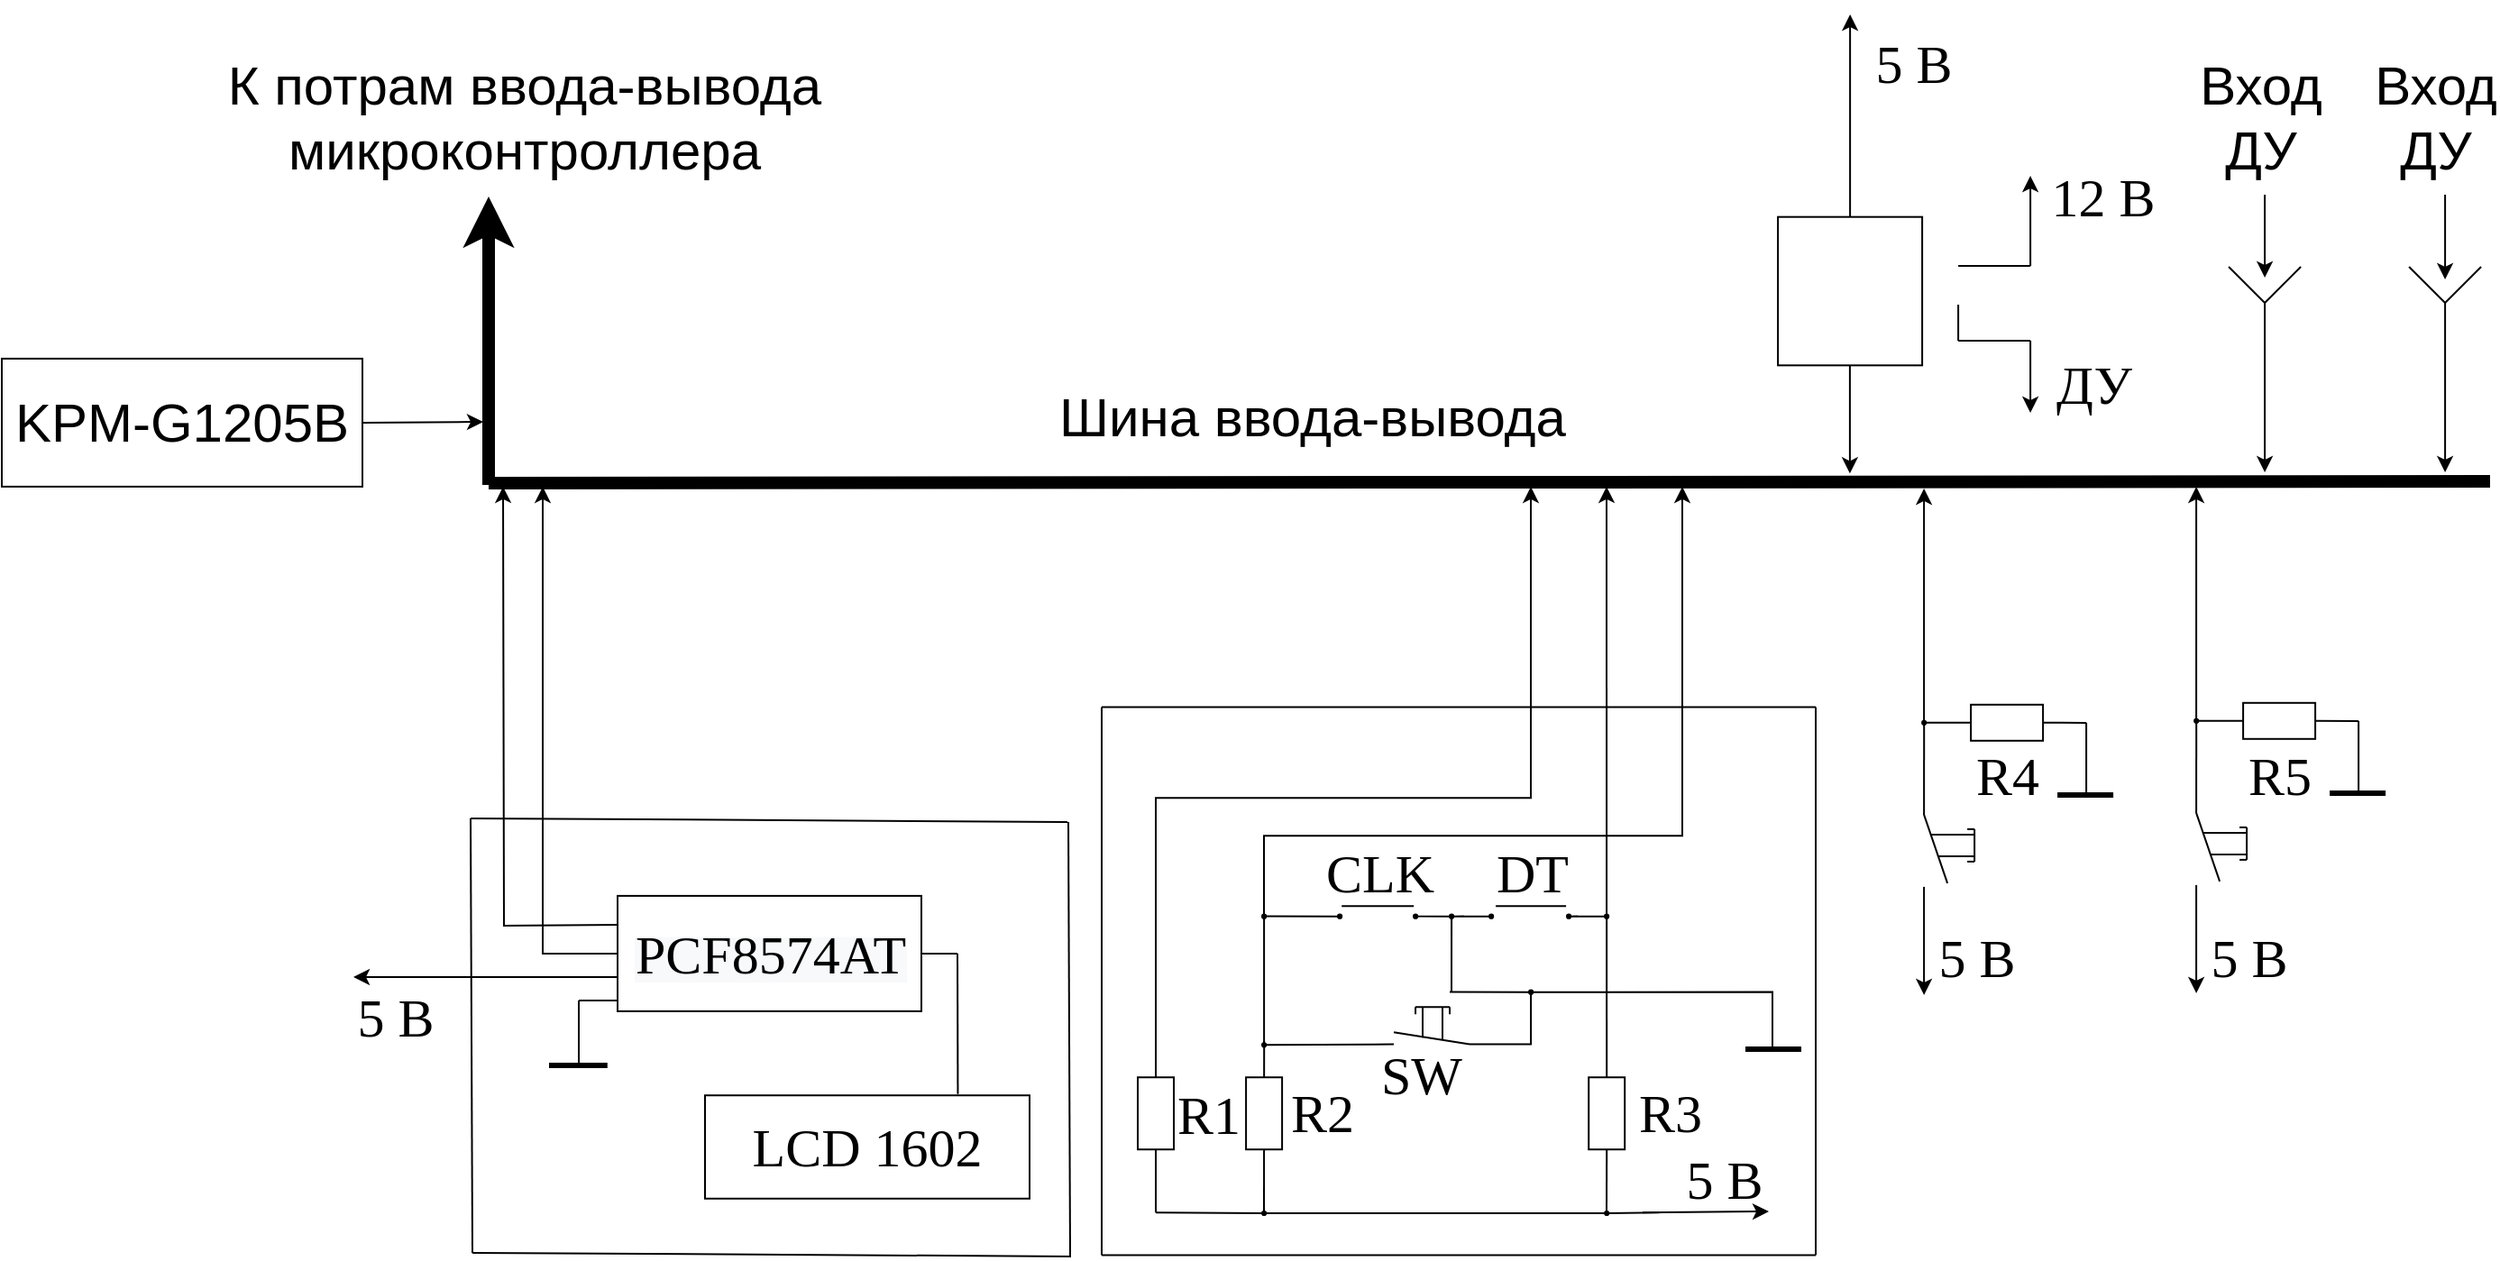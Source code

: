 <mxfile version="12.6.5" type="device"><diagram id="w1MSNSD4WEGvPAoLnZ4k" name="Страница 1"><mxGraphModel dx="3212" dy="700" grid="1" gridSize="1" guides="1" tooltips="1" connect="1" arrows="1" fold="1" page="0" pageScale="1" pageWidth="827" pageHeight="1169" math="0" shadow="0"><root><mxCell id="0"/><mxCell id="1" parent="0"/><mxCell id="K8U8amR1gAgDikqUDFGe-182" value="" style="endArrow=classic;html=1;fontSize=23;" parent="1" edge="1"><mxGeometry width="50" height="50" relative="1" as="geometry"><mxPoint x="-424.95" y="700" as="sourcePoint"/><mxPoint x="-424.95" y="570" as="targetPoint"/></mxGeometry></mxCell><mxCell id="Yixiqj9k74uknQNRkM6i-53" value="&lt;p style=&quot;box-sizing: inherit ; font-family: &amp;#34;geneva&amp;#34; , &amp;#34;arial&amp;#34; , &amp;#34;helvetica&amp;#34; , sans-serif ; line-height: inherit ; margin: 0.83em 0px ; padding: 0px ; border: 0px ; font-stretch: inherit ; vertical-align: baseline&quot;&gt;&lt;span itemprop=&quot;name&quot; style=&quot;box-sizing: inherit ; margin: 0px ; padding: 0px ; border: 0px ; font-style: inherit ; font-variant: inherit ; font-weight: inherit ; font-stretch: inherit ; line-height: inherit ; font-family: inherit ; vertical-align: baseline&quot;&gt;&lt;font style=&quot;font-size: 30px&quot;&gt;KPM-G1205B&lt;/font&gt;&lt;/span&gt;&lt;/p&gt;" style="rounded=0;whiteSpace=wrap;html=1;fontSize=23;" parent="1" vertex="1"><mxGeometry x="-1450" y="760.95" width="200" height="71" as="geometry"/></mxCell><mxCell id="KwgLk0o3z-lG9P-hdMEC-55" value="" style="endArrow=none;html=1;fontSize=23;" parent="1" edge="1"><mxGeometry width="50" height="50" relative="1" as="geometry"><mxPoint x="-1099.0" y="1088.95" as="sourcePoint"/><mxPoint x="-1000" y="1088.95" as="targetPoint"/></mxGeometry></mxCell><mxCell id="KwgLk0o3z-lG9P-hdMEC-57" value="" style="endArrow=none;html=1;startArrow=classic;startFill=1;rounded=0;fontSize=23;" parent="1" edge="1"><mxGeometry width="50" height="50" relative="1" as="geometry"><mxPoint x="-1150" y="831.95" as="sourcePoint"/><mxPoint x="-1107" y="1090.95" as="targetPoint"/><Array as="points"><mxPoint x="-1150" y="1011.95"/><mxPoint x="-1150" y="1090.95"/></Array></mxGeometry></mxCell><mxCell id="KwgLk0o3z-lG9P-hdMEC-58" value="" style="endArrow=none;html=1;startArrow=classic;startFill=1;fontSize=23;" parent="1" edge="1"><mxGeometry width="50" height="50" relative="1" as="geometry"><mxPoint x="-1255" y="1104" as="sourcePoint"/><mxPoint x="-1106.0" y="1103.95" as="targetPoint"/></mxGeometry></mxCell><mxCell id="KwgLk0o3z-lG9P-hdMEC-59" value="" style="endArrow=none;html=1;strokeWidth=3;fontSize=23;" parent="1" edge="1"><mxGeometry width="50" height="50" relative="1" as="geometry"><mxPoint x="-1145" y="1152.95" as="sourcePoint"/><mxPoint x="-1114.108" y="1152.948" as="targetPoint"/></mxGeometry></mxCell><mxCell id="KwgLk0o3z-lG9P-hdMEC-60" value="&lt;font face=&quot;Times New Roman&quot; style=&quot;font-size: 30px&quot;&gt;5 B&lt;/font&gt;" style="text;html=1;align=center;verticalAlign=middle;resizable=0;points=[];;autosize=1;perimeterSpacing=2;strokeWidth=2;fontSize=23;" parent="1" vertex="1"><mxGeometry x="-1262" y="1105.72" width="60" height="40" as="geometry"/></mxCell><mxCell id="KwgLk0o3z-lG9P-hdMEC-61" value="" style="endArrow=none;html=1;fontSize=23;" parent="1" edge="1"><mxGeometry width="50" height="50" relative="1" as="geometry"><mxPoint x="-1189.0" y="1256.95" as="sourcePoint"/><mxPoint x="-1190" y="1015.95" as="targetPoint"/></mxGeometry></mxCell><mxCell id="KwgLk0o3z-lG9P-hdMEC-65" value="" style="endArrow=none;html=1;startArrow=none;startFill=0;fontSize=23;" parent="1" edge="1"><mxGeometry width="50" height="50" relative="1" as="geometry"><mxPoint x="-1130" y="1116.95" as="sourcePoint"/><mxPoint x="-1106.0" y="1116.95" as="targetPoint"/></mxGeometry></mxCell><mxCell id="KwgLk0o3z-lG9P-hdMEC-66" value="" style="endArrow=none;html=1;startArrow=none;startFill=0;fontSize=23;" parent="1" edge="1"><mxGeometry width="50" height="50" relative="1" as="geometry"><mxPoint x="-1130" y="1151.95" as="sourcePoint"/><mxPoint x="-1130" y="1116.95" as="targetPoint"/></mxGeometry></mxCell><mxCell id="KwgLk0o3z-lG9P-hdMEC-67" style="edgeStyle=orthogonalEdgeStyle;rounded=0;orthogonalLoop=1;jettySize=auto;html=1;exitX=0;exitY=0.25;exitDx=0;exitDy=0;fontSize=23;" parent="1" edge="1"><mxGeometry relative="1" as="geometry"><mxPoint x="-1172" y="831.95" as="targetPoint"/><mxPoint x="-1107" y="1074.95" as="sourcePoint"/></mxGeometry></mxCell><mxCell id="KwgLk0o3z-lG9P-hdMEC-69" value="" style="endArrow=none;html=1;fontSize=23;" parent="1" edge="1"><mxGeometry width="50" height="50" relative="1" as="geometry"><mxPoint x="-1090.5" y="1090.78" as="sourcePoint"/><mxPoint x="-920" y="1091" as="targetPoint"/></mxGeometry></mxCell><mxCell id="KwgLk0o3z-lG9P-hdMEC-70" value="&lt;font face=&quot;Times New Roman&quot; style=&quot;font-size: 30px&quot;&gt;LCD 1602&lt;/font&gt;" style="rounded=0;whiteSpace=wrap;html=1;fontSize=23;" parent="1" vertex="1"><mxGeometry x="-1060" y="1169.62" width="180" height="57.27" as="geometry"/></mxCell><mxCell id="KwgLk0o3z-lG9P-hdMEC-72" value="" style="endArrow=none;html=1;strokeWidth=3;fontSize=23;" parent="1" edge="1"><mxGeometry width="50" height="50" relative="1" as="geometry"><mxPoint x="-1146.5" y="1152.95" as="sourcePoint"/><mxPoint x="-1115.608" y="1152.948" as="targetPoint"/></mxGeometry></mxCell><mxCell id="KwgLk0o3z-lG9P-hdMEC-75" value="" style="endArrow=none;html=1;fontSize=23;" parent="1" edge="1"><mxGeometry width="50" height="50" relative="1" as="geometry"><mxPoint x="-1190" y="1015.95" as="sourcePoint"/><mxPoint x="-859" y="1017.95" as="targetPoint"/></mxGeometry></mxCell><mxCell id="KwgLk0o3z-lG9P-hdMEC-76" value="" style="endArrow=none;html=1;fontSize=23;" parent="1" edge="1"><mxGeometry width="50" height="50" relative="1" as="geometry"><mxPoint x="-857.5" y="1258.95" as="sourcePoint"/><mxPoint x="-858.5" y="1017.95" as="targetPoint"/></mxGeometry></mxCell><mxCell id="KwgLk0o3z-lG9P-hdMEC-77" value="" style="endArrow=none;html=1;fontSize=23;" parent="1" edge="1"><mxGeometry width="50" height="50" relative="1" as="geometry"><mxPoint x="-1189" y="1256.95" as="sourcePoint"/><mxPoint x="-857" y="1258.95" as="targetPoint"/></mxGeometry></mxCell><mxCell id="KwgLk0o3z-lG9P-hdMEC-80" value="&lt;span style=&quot;text-align: center ; color: rgb(0 , 0 , 0) ; text-transform: none ; text-indent: 0px ; letter-spacing: normal ; font-family: &amp;#34;times new roman&amp;#34; ; font-style: normal ; font-variant: normal ; font-weight: 400 ; text-decoration: none ; word-spacing: 0px ; display: inline ; white-space: nowrap ; float: none ; background-color: rgb(248 , 249 , 250)&quot;&gt;&lt;font style=&quot;font-size: 30px&quot;&gt;PCF8574AT&lt;/font&gt;&lt;/span&gt;" style="rounded=0;whiteSpace=wrap;html=1;fontSize=23;" parent="1" vertex="1"><mxGeometry x="-1108.5" y="1058.95" width="168.5" height="64" as="geometry"/></mxCell><mxCell id="3kRas13h3REH8e9GYJUJ-126" value="" style="endArrow=none;html=1;strokeWidth=1;fontSize=23;" parent="1" edge="1"><mxGeometry width="50" height="50" relative="1" as="geometry"><mxPoint x="-636" y="1141.29" as="sourcePoint"/><mxPoint x="-678" y="1134.62" as="targetPoint"/></mxGeometry></mxCell><mxCell id="3kRas13h3REH8e9GYJUJ-127" value="" style="endArrow=none;html=1;rounded=0;strokeWidth=1;fontSize=23;" parent="1" source="3kRas13h3REH8e9GYJUJ-138" edge="1"><mxGeometry width="50" height="50" relative="1" as="geometry"><mxPoint x="-468" y="982.29" as="sourcePoint"/><mxPoint x="-646" y="1069.29" as="targetPoint"/><Array as="points"><mxPoint x="-646" y="1112.29"/></Array></mxGeometry></mxCell><mxCell id="3kRas13h3REH8e9GYJUJ-132" value="" style="endArrow=none;html=1;strokeWidth=1;fontSize=23;" parent="1" edge="1"><mxGeometry width="50" height="50" relative="1" as="geometry"><mxPoint x="-582.45" y="1064.62" as="sourcePoint"/><mxPoint x="-621.45" y="1064.62" as="targetPoint"/></mxGeometry></mxCell><mxCell id="3kRas13h3REH8e9GYJUJ-133" value="" style="endArrow=none;html=1;strokeWidth=1;fontSize=23;" parent="1" edge="1"><mxGeometry width="50" height="50" relative="1" as="geometry"><mxPoint x="-666.9" y="1064.62" as="sourcePoint"/><mxPoint x="-706.9" y="1064.62" as="targetPoint"/></mxGeometry></mxCell><mxCell id="3kRas13h3REH8e9GYJUJ-134" value="" style="ellipse;whiteSpace=wrap;html=1;aspect=fixed;fillColor=#000000;strokeWidth=1;direction=east;rotation=-180;fontSize=23;" parent="1" vertex="1"><mxGeometry x="-709" y="1069.29" width="2.103" height="2.103" as="geometry"/></mxCell><mxCell id="3kRas13h3REH8e9GYJUJ-135" value="" style="ellipse;whiteSpace=wrap;html=1;aspect=fixed;fillColor=#000000;strokeWidth=1;direction=east;rotation=-180;fontSize=23;" parent="1" vertex="1"><mxGeometry x="-667" y="1069.29" width="2.103" height="2.103" as="geometry"/></mxCell><mxCell id="Yixiqj9k74uknQNRkM6i-8" style="edgeStyle=orthogonalEdgeStyle;rounded=0;orthogonalLoop=1;jettySize=auto;html=1;endArrow=none;endFill=0;fontSize=23;" parent="1" source="3kRas13h3REH8e9GYJUJ-136" edge="1"><mxGeometry relative="1" as="geometry"><mxPoint x="-639" y="1070.29" as="targetPoint"/></mxGeometry></mxCell><mxCell id="3kRas13h3REH8e9GYJUJ-136" value="" style="ellipse;whiteSpace=wrap;html=1;aspect=fixed;fillColor=#000000;strokeWidth=1;direction=east;rotation=-180;fontSize=23;" parent="1" vertex="1"><mxGeometry x="-625" y="1069.29" width="2.103" height="2.103" as="geometry"/></mxCell><mxCell id="3kRas13h3REH8e9GYJUJ-140" value="" style="ellipse;whiteSpace=wrap;html=1;aspect=fixed;fillColor=#000000;strokeWidth=1;direction=east;rotation=-180;fontSize=23;" parent="1" vertex="1"><mxGeometry x="-582" y="1069.29" width="2.103" height="2.103" as="geometry"/></mxCell><mxCell id="Yixiqj9k74uknQNRkM6i-5" style="edgeStyle=orthogonalEdgeStyle;rounded=0;orthogonalLoop=1;jettySize=auto;html=1;endArrow=none;endFill=0;fontSize=23;" parent="1" source="3kRas13h3REH8e9GYJUJ-142" edge="1"><mxGeometry relative="1" as="geometry"><mxPoint x="-576" y="1070.29" as="targetPoint"/></mxGeometry></mxCell><mxCell id="3kRas13h3REH8e9GYJUJ-142" value="" style="ellipse;whiteSpace=wrap;html=1;aspect=fixed;fillColor=#000000;strokeWidth=1;direction=east;rotation=-180;fontSize=23;" parent="1" vertex="1"><mxGeometry x="-561" y="1069.29" width="2.103" height="2.103" as="geometry"/></mxCell><mxCell id="3kRas13h3REH8e9GYJUJ-143" value="" style="endArrow=none;html=1;strokeWidth=1;startArrow=classic;startFill=1;fontSize=23;" parent="1" target="3kRas13h3REH8e9GYJUJ-142" edge="1"><mxGeometry width="50" height="50" relative="1" as="geometry"><mxPoint x="-560" y="831.95" as="sourcePoint"/><mxPoint x="-561" y="1242.29" as="targetPoint"/></mxGeometry></mxCell><mxCell id="3kRas13h3REH8e9GYJUJ-146" style="edgeStyle=orthogonalEdgeStyle;rounded=0;orthogonalLoop=1;jettySize=auto;html=1;endArrow=none;endFill=0;strokeWidth=1;fontSize=23;" parent="1" source="3kRas13h3REH8e9GYJUJ-144" edge="1"><mxGeometry relative="1" as="geometry"><mxPoint x="-750" y="1070.62" as="targetPoint"/><mxPoint x="-774" y="1177.29" as="sourcePoint"/><Array as="points"><mxPoint x="-750" y="1070.342"/></Array></mxGeometry></mxCell><mxCell id="3kRas13h3REH8e9GYJUJ-150" style="edgeStyle=orthogonalEdgeStyle;rounded=0;orthogonalLoop=1;jettySize=auto;html=1;endArrow=classic;endFill=1;strokeWidth=1;fontSize=23;" parent="1" edge="1"><mxGeometry relative="1" as="geometry"><mxPoint x="-602" y="831.95" as="targetPoint"/><mxPoint x="-810" y="1164.62" as="sourcePoint"/><Array as="points"><mxPoint x="-810" y="1164.62"/><mxPoint x="-810" y="1004.62"/><mxPoint x="-602" y="1004.62"/></Array></mxGeometry></mxCell><mxCell id="3kRas13h3REH8e9GYJUJ-154" style="edgeStyle=orthogonalEdgeStyle;rounded=0;orthogonalLoop=1;jettySize=auto;html=1;endArrow=classic;endFill=1;strokeWidth=1;fontSize=23;" parent="1" edge="1"><mxGeometry relative="1" as="geometry"><mxPoint x="-518" y="831.95" as="targetPoint"/><mxPoint x="-750" y="1070.62" as="sourcePoint"/><Array as="points"><mxPoint x="-750" y="1070.62"/><mxPoint x="-750" y="1025.62"/><mxPoint x="-518" y="1025.62"/></Array></mxGeometry></mxCell><mxCell id="3kRas13h3REH8e9GYJUJ-156" style="edgeStyle=orthogonalEdgeStyle;rounded=0;orthogonalLoop=1;jettySize=auto;html=1;endArrow=none;endFill=0;strokeWidth=1;fontSize=23;" parent="1" source="3kRas13h3REH8e9GYJUJ-155" edge="1"><mxGeometry relative="1" as="geometry"><Array as="points"><mxPoint x="-602" y="1141.29"/></Array><mxPoint x="-636" y="1141.29" as="targetPoint"/></mxGeometry></mxCell><mxCell id="3kRas13h3REH8e9GYJUJ-166" value="&lt;font face=&quot;Times New Roman&quot; style=&quot;font-size: 30px&quot;&gt;SW&lt;/font&gt;" style="text;html=1;strokeColor=none;fillColor=none;align=center;verticalAlign=middle;whiteSpace=wrap;rounded=0;strokeWidth=1;direction=east;rotation=0;fontSize=23;" parent="1" vertex="1"><mxGeometry x="-686" y="1145.56" width="47" height="24.06" as="geometry"/></mxCell><mxCell id="3kRas13h3REH8e9GYJUJ-167" value="&lt;font face=&quot;Times New Roman&quot; style=&quot;font-size: 30px&quot;&gt;CLK&lt;/font&gt;" style="text;html=1;strokeColor=none;fillColor=none;align=center;verticalAlign=middle;whiteSpace=wrap;rounded=0;strokeWidth=1;direction=east;rotation=0;fontSize=23;" parent="1" vertex="1"><mxGeometry x="-715" y="1033" width="59" height="25.47" as="geometry"/></mxCell><mxCell id="3kRas13h3REH8e9GYJUJ-168" value="&lt;font face=&quot;Times New Roman&quot; style=&quot;font-size: 30px&quot;&gt;DT&lt;/font&gt;" style="text;html=1;strokeColor=none;fillColor=none;align=center;verticalAlign=middle;whiteSpace=wrap;rounded=0;strokeWidth=1;direction=east;rotation=0;fontSize=23;" parent="1" vertex="1"><mxGeometry x="-616" y="1038" width="30.23" height="15.47" as="geometry"/></mxCell><mxCell id="3kRas13h3REH8e9GYJUJ-171" value="&lt;div&gt;&lt;font face=&quot;Times New Roman&quot; style=&quot;font-size: 30px&quot;&gt;R3&lt;/font&gt;&lt;/div&gt;" style="text;html=1;align=center;verticalAlign=middle;resizable=0;points=[];;autosize=1;strokeWidth=1;direction=east;rotation=0;fontSize=23;" parent="1" vertex="1"><mxGeometry x="-550" y="1158.62" width="50" height="40" as="geometry"/></mxCell><mxCell id="3kRas13h3REH8e9GYJUJ-177" value="" style="endArrow=none;html=1;strokeWidth=3;fontSize=23;" parent="1" edge="1"><mxGeometry width="50" height="50" relative="1" as="geometry"><mxPoint x="-452" y="1143.95" as="sourcePoint"/><mxPoint x="-483" y="1143.95" as="targetPoint"/></mxGeometry></mxCell><mxCell id="3kRas13h3REH8e9GYJUJ-179" value="&lt;font face=&quot;Times New Roman&quot; style=&quot;font-size: 30px&quot;&gt;5 B&lt;/font&gt;" style="text;html=1;align=center;verticalAlign=middle;resizable=0;points=[];;autosize=1;perimeterSpacing=2;strokeWidth=2;direction=east;rotation=0;fontSize=23;" parent="1" vertex="1"><mxGeometry x="-524.95" y="1196.05" width="60" height="40" as="geometry"/></mxCell><mxCell id="3kRas13h3REH8e9GYJUJ-186" style="edgeStyle=orthogonalEdgeStyle;rounded=0;orthogonalLoop=1;jettySize=auto;html=1;endArrow=none;endFill=0;strokeWidth=1;fontSize=23;" parent="1" edge="1"><mxGeometry relative="1" as="geometry"><mxPoint x="-750" y="1141.62" as="targetPoint"/><mxPoint x="-678" y="1141.29" as="sourcePoint"/><Array as="points"><mxPoint x="-678" y="1141.29"/><mxPoint x="-772" y="1141.29"/></Array></mxGeometry></mxCell><mxCell id="Yixiqj9k74uknQNRkM6i-2" style="edgeStyle=orthogonalEdgeStyle;rounded=0;orthogonalLoop=1;jettySize=auto;html=1;exitX=1;exitY=0.5;exitDx=0;exitDy=0;entryX=0.5;entryY=1;entryDx=0;entryDy=0;endArrow=none;endFill=0;fontSize=23;" parent="1" source="3kRas13h3REH8e9GYJUJ-138" target="3kRas13h3REH8e9GYJUJ-135" edge="1"><mxGeometry relative="1" as="geometry"/></mxCell><mxCell id="3kRas13h3REH8e9GYJUJ-138" value="" style="ellipse;whiteSpace=wrap;html=1;aspect=fixed;fillColor=#000000;strokeWidth=1;direction=east;rotation=-180;fontSize=23;" parent="1" vertex="1"><mxGeometry x="-647" y="1069.29" width="2.103" height="2.103" as="geometry"/></mxCell><mxCell id="3kRas13h3REH8e9GYJUJ-187" value="" style="endArrow=none;html=1;rounded=0;strokeWidth=1;fontSize=23;" parent="1" source="3kRas13h3REH8e9GYJUJ-155" edge="1"><mxGeometry width="50" height="50" relative="1" as="geometry"><mxPoint x="-468" y="982.29" as="sourcePoint"/><mxPoint x="-647" y="1112.29" as="targetPoint"/><Array as="points"/></mxGeometry></mxCell><mxCell id="3kRas13h3REH8e9GYJUJ-155" value="" style="ellipse;whiteSpace=wrap;html=1;aspect=fixed;fillColor=#000000;strokeWidth=1;direction=east;rotation=-180;fontSize=23;" parent="1" vertex="1"><mxGeometry x="-603" y="1111.29" width="2.103" height="2.103" as="geometry"/></mxCell><mxCell id="3kRas13h3REH8e9GYJUJ-191" value="" style="endArrow=none;html=1;rounded=0;strokeWidth=1;fontSize=23;" parent="1" target="3kRas13h3REH8e9GYJUJ-155" edge="1"><mxGeometry width="50" height="50" relative="1" as="geometry"><mxPoint x="-468" y="1144.62" as="sourcePoint"/><mxPoint x="-646" y="1111.29" as="targetPoint"/><Array as="points"><mxPoint x="-468" y="1112.29"/></Array></mxGeometry></mxCell><mxCell id="3kRas13h3REH8e9GYJUJ-193" value="" style="endArrow=none;html=1;fontSize=23;" parent="1" edge="1"><mxGeometry width="50" height="50" relative="1" as="geometry"><mxPoint x="-444" y="954.29" as="sourcePoint"/><mxPoint x="-444" y="1258.29" as="targetPoint"/></mxGeometry></mxCell><mxCell id="3kRas13h3REH8e9GYJUJ-194" value="" style="endArrow=none;html=1;fontSize=23;" parent="1" edge="1"><mxGeometry width="50" height="50" relative="1" as="geometry"><mxPoint x="-444" y="1258.29" as="sourcePoint"/><mxPoint x="-840" y="1258.29" as="targetPoint"/></mxGeometry></mxCell><mxCell id="3kRas13h3REH8e9GYJUJ-195" value="" style="endArrow=none;html=1;fontSize=23;" parent="1" edge="1"><mxGeometry width="50" height="50" relative="1" as="geometry"><mxPoint x="-840" y="954.29" as="sourcePoint"/><mxPoint x="-840" y="1258.29" as="targetPoint"/></mxGeometry></mxCell><mxCell id="3kRas13h3REH8e9GYJUJ-196" value="" style="endArrow=none;html=1;fontSize=23;" parent="1" edge="1"><mxGeometry width="50" height="50" relative="1" as="geometry"><mxPoint x="-444" y="954.29" as="sourcePoint"/><mxPoint x="-840" y="954.29" as="targetPoint"/></mxGeometry></mxCell><mxCell id="K8U8amR1gAgDikqUDFGe-3" value="" style="endArrow=none;html=1;fontSize=23;" parent="1" edge="1"><mxGeometry width="50" height="50" relative="1" as="geometry"><mxPoint x="-662" y="1137.62" as="sourcePoint"/><mxPoint x="-662" y="1120.62" as="targetPoint"/></mxGeometry></mxCell><mxCell id="K8U8amR1gAgDikqUDFGe-4" value="" style="endArrow=none;html=1;fontSize=23;" parent="1" edge="1"><mxGeometry width="50" height="50" relative="1" as="geometry"><mxPoint x="-651" y="1138.62" as="sourcePoint"/><mxPoint x="-651" y="1120.62" as="targetPoint"/></mxGeometry></mxCell><mxCell id="K8U8amR1gAgDikqUDFGe-5" value="" style="endArrow=none;html=1;fontSize=23;" parent="1" edge="1"><mxGeometry width="50" height="50" relative="1" as="geometry"><mxPoint x="-666" y="1120.62" as="sourcePoint"/><mxPoint x="-647" y="1120.62" as="targetPoint"/></mxGeometry></mxCell><mxCell id="K8U8amR1gAgDikqUDFGe-6" value="" style="endArrow=none;html=1;fontSize=23;" parent="1" edge="1"><mxGeometry width="50" height="50" relative="1" as="geometry"><mxPoint x="-647" y="1124.62" as="sourcePoint"/><mxPoint x="-647" y="1120.62" as="targetPoint"/></mxGeometry></mxCell><mxCell id="K8U8amR1gAgDikqUDFGe-7" value="" style="endArrow=none;html=1;fontSize=23;" parent="1" edge="1"><mxGeometry width="50" height="50" relative="1" as="geometry"><mxPoint x="-665.98" y="1124.62" as="sourcePoint"/><mxPoint x="-665.98" y="1120.62" as="targetPoint"/></mxGeometry></mxCell><mxCell id="K8U8amR1gAgDikqUDFGe-15" value="" style="endArrow=none;html=1;fontSize=23;" parent="1" source="K8U8amR1gAgDikqUDFGe-49" edge="1"><mxGeometry width="50" height="50" relative="1" as="geometry"><mxPoint x="-748.897" y="1235.0" as="sourcePoint"/><mxPoint x="-530.825" y="1234.62" as="targetPoint"/></mxGeometry></mxCell><mxCell id="K8U8amR1gAgDikqUDFGe-18" value="" style="endArrow=none;html=1;entryX=1;entryY=0.5;entryDx=0;entryDy=0;fontSize=23;" parent="1" target="K8U8amR1gAgDikqUDFGe-21" edge="1"><mxGeometry width="50" height="50" relative="1" as="geometry"><mxPoint x="-810" y="1234.62" as="sourcePoint"/><mxPoint x="-814.398" y="1207.698" as="targetPoint"/></mxGeometry></mxCell><mxCell id="K8U8amR1gAgDikqUDFGe-21" value="" style="rounded=0;whiteSpace=wrap;html=1;rotation=90;fontSize=23;" parent="1" vertex="1"><mxGeometry x="-830" y="1169.62" width="40" height="20" as="geometry"/></mxCell><mxCell id="K8U8amR1gAgDikqUDFGe-22" value="" style="rounded=0;whiteSpace=wrap;html=1;rotation=90;fontSize=23;" parent="1" vertex="1"><mxGeometry x="-769.95" y="1169.62" width="40" height="20" as="geometry"/></mxCell><mxCell id="K8U8amR1gAgDikqUDFGe-24" value="" style="rounded=0;whiteSpace=wrap;html=1;rotation=90;fontSize=23;" parent="1" vertex="1"><mxGeometry x="-579.9" y="1169.62" width="40" height="20" as="geometry"/></mxCell><mxCell id="K8U8amR1gAgDikqUDFGe-25" value="" style="endArrow=none;html=1;exitX=0;exitY=0.5;exitDx=0;exitDy=0;fontSize=23;" parent="1" source="K8U8amR1gAgDikqUDFGe-24" target="3kRas13h3REH8e9GYJUJ-142" edge="1"><mxGeometry width="50" height="50" relative="1" as="geometry"><mxPoint x="-570" y="1134.62" as="sourcePoint"/><mxPoint x="-520" y="1084.62" as="targetPoint"/></mxGeometry></mxCell><mxCell id="K8U8amR1gAgDikqUDFGe-26" value="" style="endArrow=none;html=1;entryX=1;entryY=0.5;entryDx=0;entryDy=0;fontSize=23;" parent="1" target="K8U8amR1gAgDikqUDFGe-24" edge="1"><mxGeometry width="50" height="50" relative="1" as="geometry"><mxPoint x="-560" y="1234.62" as="sourcePoint"/><mxPoint x="-570" y="1174.62" as="targetPoint"/></mxGeometry></mxCell><mxCell id="K8U8amR1gAgDikqUDFGe-27" value="" style="endArrow=classic;html=1;fontSize=23;" parent="1" edge="1"><mxGeometry width="50" height="50" relative="1" as="geometry"><mxPoint x="-540" y="1234.62" as="sourcePoint"/><mxPoint x="-470" y="1234" as="targetPoint"/></mxGeometry></mxCell><mxCell id="K8U8amR1gAgDikqUDFGe-28" value="&lt;div&gt;&lt;font face=&quot;Times New Roman&quot; style=&quot;font-size: 30px&quot;&gt;R1&lt;/font&gt;&lt;/div&gt;" style="text;html=1;align=center;verticalAlign=middle;resizable=0;points=[];;autosize=1;strokeWidth=1;direction=east;rotation=0;fontSize=23;" parent="1" vertex="1"><mxGeometry x="-804" y="1162.12" width="46" height="35" as="geometry"/></mxCell><mxCell id="K8U8amR1gAgDikqUDFGe-29" value="&lt;div&gt;&lt;font face=&quot;Times New Roman&quot; style=&quot;font-size: 30px&quot;&gt;R2&lt;/font&gt;&lt;/div&gt;" style="text;html=1;align=center;verticalAlign=middle;resizable=0;points=[];;autosize=1;strokeWidth=1;direction=east;rotation=0;fontSize=23;" parent="1" vertex="1"><mxGeometry x="-741" y="1161.12" width="46" height="35" as="geometry"/></mxCell><mxCell id="K8U8amR1gAgDikqUDFGe-34" value="" style="endArrow=none;html=1;fontSize=23;" parent="1" source="3kRas13h3REH8e9GYJUJ-134" edge="1"><mxGeometry width="50" height="50" relative="1" as="geometry"><mxPoint x="-720" y="1070.3" as="sourcePoint"/><mxPoint x="-750" y="1070.3" as="targetPoint"/></mxGeometry></mxCell><mxCell id="3kRas13h3REH8e9GYJUJ-144" value="" style="ellipse;whiteSpace=wrap;html=1;aspect=fixed;fillColor=#000000;strokeWidth=1;direction=east;rotation=-180;fontSize=23;" parent="1" vertex="1"><mxGeometry x="-751" y="1069.29" width="2.103" height="2.103" as="geometry"/></mxCell><mxCell id="K8U8amR1gAgDikqUDFGe-35" style="edgeStyle=orthogonalEdgeStyle;rounded=0;orthogonalLoop=1;jettySize=auto;html=1;endArrow=none;endFill=0;strokeWidth=1;fontSize=23;" parent="1" source="3kRas13h3REH8e9GYJUJ-175" target="3kRas13h3REH8e9GYJUJ-144" edge="1"><mxGeometry relative="1" as="geometry"><mxPoint x="-750" y="1070.62" as="targetPoint"/><mxPoint x="-750" y="1154.62" as="sourcePoint"/><Array as="points"/></mxGeometry></mxCell><mxCell id="3kRas13h3REH8e9GYJUJ-175" value="" style="ellipse;whiteSpace=wrap;html=1;aspect=fixed;fillColor=#000000;strokeWidth=1;direction=east;rotation=-180;fontSize=23;" parent="1" vertex="1"><mxGeometry x="-751" y="1140.62" width="2.103" height="2.103" as="geometry"/></mxCell><mxCell id="K8U8amR1gAgDikqUDFGe-36" style="edgeStyle=orthogonalEdgeStyle;rounded=0;orthogonalLoop=1;jettySize=auto;html=1;endArrow=none;endFill=0;strokeWidth=1;fontSize=23;" parent="1" source="K8U8amR1gAgDikqUDFGe-22" target="3kRas13h3REH8e9GYJUJ-175" edge="1"><mxGeometry relative="1" as="geometry"><mxPoint x="-749.948" y="1071.393" as="targetPoint"/><mxPoint x="-750" y="1154.62" as="sourcePoint"/><Array as="points"/></mxGeometry></mxCell><mxCell id="K8U8amR1gAgDikqUDFGe-39" value="" style="endArrow=none;html=1;entryX=1;entryY=0.5;entryDx=0;entryDy=0;fontSize=23;" parent="1" target="K8U8amR1gAgDikqUDFGe-22" edge="1"><mxGeometry width="50" height="50" relative="1" as="geometry"><mxPoint x="-750" y="1234.62" as="sourcePoint"/><mxPoint x="-710" y="1204.62" as="targetPoint"/></mxGeometry></mxCell><mxCell id="K8U8amR1gAgDikqUDFGe-40" value="" style="rounded=0;whiteSpace=wrap;html=1;rotation=-180;fontSize=23;" parent="1" vertex="1"><mxGeometry x="-357.95" y="952.9" width="40" height="20" as="geometry"/></mxCell><mxCell id="K8U8amR1gAgDikqUDFGe-42" value="" style="endArrow=classic;html=1;fontSize=23;" parent="1" edge="1"><mxGeometry width="50" height="50" relative="1" as="geometry"><mxPoint x="-383.95" y="962.95" as="sourcePoint"/><mxPoint x="-383.95" y="832.95" as="targetPoint"/></mxGeometry></mxCell><mxCell id="K8U8amR1gAgDikqUDFGe-44" value="" style="endArrow=classic;html=1;fontSize=23;" parent="1" edge="1"><mxGeometry width="50" height="50" relative="1" as="geometry"><mxPoint x="-383.95" y="1053.95" as="sourcePoint"/><mxPoint x="-383.95" y="1113.95" as="targetPoint"/></mxGeometry></mxCell><mxCell id="K8U8amR1gAgDikqUDFGe-45" value="&lt;font face=&quot;Times New Roman&quot; style=&quot;font-size: 30px&quot;&gt;5 B&lt;/font&gt;" style="text;html=1;align=center;verticalAlign=middle;resizable=0;points=[];;autosize=1;perimeterSpacing=2;strokeWidth=2;direction=east;rotation=0;fontSize=23;" parent="1" vertex="1"><mxGeometry x="-384.95" y="1073.39" width="60" height="40" as="geometry"/></mxCell><mxCell id="K8U8amR1gAgDikqUDFGe-47" value="" style="ellipse;whiteSpace=wrap;html=1;aspect=fixed;fillColor=#000000;strokeWidth=1;direction=east;rotation=-180;fontSize=23;" parent="1" vertex="1"><mxGeometry x="-751" y="1233.95" width="2.103" height="2.103" as="geometry"/></mxCell><mxCell id="K8U8amR1gAgDikqUDFGe-48" value="" style="ellipse;whiteSpace=wrap;html=1;aspect=fixed;fillColor=#000000;strokeWidth=1;direction=east;rotation=-180;fontSize=23;" parent="1" vertex="1"><mxGeometry x="-384.95" y="961.85" width="2.103" height="2.103" as="geometry"/></mxCell><mxCell id="K8U8amR1gAgDikqUDFGe-51" value="" style="endArrow=none;html=1;fontSize=23;" parent="1" edge="1"><mxGeometry width="50" height="50" relative="1" as="geometry"><mxPoint x="-810" y="1234.62" as="sourcePoint"/><mxPoint x="-751.0" y="1234.995" as="targetPoint"/></mxGeometry></mxCell><mxCell id="K8U8amR1gAgDikqUDFGe-49" value="" style="ellipse;whiteSpace=wrap;html=1;aspect=fixed;fillColor=#000000;strokeWidth=1;direction=east;rotation=-180;fontSize=23;" parent="1" vertex="1"><mxGeometry x="-560.95" y="1233.95" width="2.103" height="2.103" as="geometry"/></mxCell><mxCell id="K8U8amR1gAgDikqUDFGe-53" value="" style="endArrow=none;html=1;fontSize=23;" parent="1" target="K8U8amR1gAgDikqUDFGe-49" edge="1"><mxGeometry width="50" height="50" relative="1" as="geometry"><mxPoint x="-748.897" y="1235.0" as="sourcePoint"/><mxPoint x="-530.825" y="1234.62" as="targetPoint"/></mxGeometry></mxCell><mxCell id="K8U8amR1gAgDikqUDFGe-55" value="" style="endArrow=none;html=1;entryX=1;entryY=0.5;entryDx=0;entryDy=0;exitX=0;exitY=0.5;exitDx=0;exitDy=0;fontSize=23;" parent="1" source="K8U8amR1gAgDikqUDFGe-48" target="K8U8amR1gAgDikqUDFGe-40" edge="1"><mxGeometry width="50" height="50" relative="1" as="geometry"><mxPoint x="-378.95" y="961.95" as="sourcePoint"/><mxPoint x="-367.95" y="966.95" as="targetPoint"/></mxGeometry></mxCell><mxCell id="K8U8amR1gAgDikqUDFGe-56" value="" style="endArrow=none;html=1;strokeWidth=3;fontSize=23;" parent="1" edge="1"><mxGeometry width="50" height="50" relative="1" as="geometry"><mxPoint x="-278.95" y="1002.95" as="sourcePoint"/><mxPoint x="-309.95" y="1002.95" as="targetPoint"/></mxGeometry></mxCell><mxCell id="K8U8amR1gAgDikqUDFGe-57" value="" style="endArrow=none;html=1;exitX=0;exitY=0.5;exitDx=0;exitDy=0;fontSize=23;" parent="1" source="K8U8amR1gAgDikqUDFGe-40" edge="1"><mxGeometry width="50" height="50" relative="1" as="geometry"><mxPoint x="-303.95" y="1003.95" as="sourcePoint"/><mxPoint x="-293.95" y="962.95" as="targetPoint"/></mxGeometry></mxCell><mxCell id="K8U8amR1gAgDikqUDFGe-58" value="" style="endArrow=none;html=1;fontSize=23;" parent="1" edge="1"><mxGeometry width="50" height="50" relative="1" as="geometry"><mxPoint x="-293.95" y="1002.95" as="sourcePoint"/><mxPoint x="-293.95" y="962.95" as="targetPoint"/></mxGeometry></mxCell><mxCell id="K8U8amR1gAgDikqUDFGe-59" value="&lt;div&gt;&lt;font face=&quot;Times New Roman&quot; style=&quot;font-size: 30px&quot;&gt;R4&lt;/font&gt;&lt;/div&gt;" style="text;html=1;align=center;verticalAlign=middle;resizable=0;points=[];;autosize=1;strokeWidth=1;direction=east;rotation=0;fontSize=23;" parent="1" vertex="1"><mxGeometry x="-362.95" y="971.9" width="50" height="40" as="geometry"/></mxCell><mxCell id="K8U8amR1gAgDikqUDFGe-60" value="" style="endArrow=none;html=1;entryX=0.5;entryY=0;entryDx=0;entryDy=0;fontSize=23;" parent="1" target="K8U8amR1gAgDikqUDFGe-48" edge="1"><mxGeometry width="50" height="50" relative="1" as="geometry"><mxPoint x="-383.95" y="1013.95" as="sourcePoint"/><mxPoint x="-383.95" y="973.95" as="targetPoint"/></mxGeometry></mxCell><mxCell id="K8U8amR1gAgDikqUDFGe-61" value="" style="endArrow=none;html=1;fontSize=23;" parent="1" edge="1"><mxGeometry width="50" height="50" relative="1" as="geometry"><mxPoint x="-370.95" y="1051.95" as="sourcePoint"/><mxPoint x="-383.95" y="1013.95" as="targetPoint"/></mxGeometry></mxCell><mxCell id="K8U8amR1gAgDikqUDFGe-98" value="" style="endArrow=none;html=1;fontSize=23;" parent="1" edge="1"><mxGeometry width="50" height="50" relative="1" as="geometry"><mxPoint x="-379.95" y="1024.95" as="sourcePoint"/><mxPoint x="-355.95" y="1024.95" as="targetPoint"/></mxGeometry></mxCell><mxCell id="K8U8amR1gAgDikqUDFGe-99" value="" style="endArrow=none;html=1;fontSize=23;" parent="1" edge="1"><mxGeometry width="50" height="50" relative="1" as="geometry"><mxPoint x="-375.95" y="1036.95" as="sourcePoint"/><mxPoint x="-355.95" y="1036.95" as="targetPoint"/></mxGeometry></mxCell><mxCell id="K8U8amR1gAgDikqUDFGe-100" value="" style="endArrow=none;html=1;fontSize=23;" parent="1" edge="1"><mxGeometry width="50" height="50" relative="1" as="geometry"><mxPoint x="-355.95" y="1021.95" as="sourcePoint"/><mxPoint x="-355.95" y="1039.95" as="targetPoint"/></mxGeometry></mxCell><mxCell id="K8U8amR1gAgDikqUDFGe-101" value="" style="endArrow=none;html=1;fontSize=23;" parent="1" edge="1"><mxGeometry width="50" height="50" relative="1" as="geometry"><mxPoint x="-359.95" y="1039.95" as="sourcePoint"/><mxPoint x="-355.95" y="1039.95" as="targetPoint"/></mxGeometry></mxCell><mxCell id="K8U8amR1gAgDikqUDFGe-102" value="" style="endArrow=none;html=1;fontSize=23;" parent="1" edge="1"><mxGeometry width="50" height="50" relative="1" as="geometry"><mxPoint x="-359.95" y="1021.95" as="sourcePoint"/><mxPoint x="-355.95" y="1021.95" as="targetPoint"/></mxGeometry></mxCell><mxCell id="K8U8amR1gAgDikqUDFGe-126" value="" style="rounded=0;whiteSpace=wrap;html=1;rotation=-180;fontSize=23;" parent="1" vertex="1"><mxGeometry x="-206.95" y="951.9" width="40" height="20" as="geometry"/></mxCell><mxCell id="K8U8amR1gAgDikqUDFGe-127" value="" style="endArrow=classic;html=1;fontSize=23;" parent="1" edge="1"><mxGeometry width="50" height="50" relative="1" as="geometry"><mxPoint x="-232.95" y="961.95" as="sourcePoint"/><mxPoint x="-232.95" y="831.95" as="targetPoint"/></mxGeometry></mxCell><mxCell id="K8U8amR1gAgDikqUDFGe-128" value="" style="endArrow=classic;html=1;fontSize=23;" parent="1" edge="1"><mxGeometry width="50" height="50" relative="1" as="geometry"><mxPoint x="-232.95" y="1052.95" as="sourcePoint"/><mxPoint x="-232.95" y="1112.95" as="targetPoint"/></mxGeometry></mxCell><mxCell id="K8U8amR1gAgDikqUDFGe-129" value="&lt;font face=&quot;Times New Roman&quot; style=&quot;font-size: 30px&quot;&gt;5 B&lt;/font&gt;" style="text;html=1;align=center;verticalAlign=middle;resizable=0;points=[];;autosize=1;perimeterSpacing=2;strokeWidth=2;direction=east;rotation=0;fontSize=23;" parent="1" vertex="1"><mxGeometry x="-233.95" y="1073.39" width="60" height="40" as="geometry"/></mxCell><mxCell id="K8U8amR1gAgDikqUDFGe-130" value="" style="ellipse;whiteSpace=wrap;html=1;aspect=fixed;fillColor=#000000;strokeWidth=1;direction=east;rotation=-180;fontSize=23;" parent="1" vertex="1"><mxGeometry x="-233.95" y="960.85" width="2.103" height="2.103" as="geometry"/></mxCell><mxCell id="K8U8amR1gAgDikqUDFGe-131" value="" style="endArrow=none;html=1;entryX=1;entryY=0.5;entryDx=0;entryDy=0;exitX=0;exitY=0.5;exitDx=0;exitDy=0;fontSize=23;" parent="1" source="K8U8amR1gAgDikqUDFGe-130" target="K8U8amR1gAgDikqUDFGe-126" edge="1"><mxGeometry width="50" height="50" relative="1" as="geometry"><mxPoint x="-227.95" y="960.95" as="sourcePoint"/><mxPoint x="-216.95" y="965.95" as="targetPoint"/></mxGeometry></mxCell><mxCell id="K8U8amR1gAgDikqUDFGe-132" value="" style="endArrow=none;html=1;strokeWidth=3;fontSize=23;" parent="1" edge="1"><mxGeometry width="50" height="50" relative="1" as="geometry"><mxPoint x="-127.95" y="1001.95" as="sourcePoint"/><mxPoint x="-158.95" y="1001.95" as="targetPoint"/></mxGeometry></mxCell><mxCell id="K8U8amR1gAgDikqUDFGe-133" value="" style="endArrow=none;html=1;exitX=0;exitY=0.5;exitDx=0;exitDy=0;fontSize=23;" parent="1" source="K8U8amR1gAgDikqUDFGe-126" edge="1"><mxGeometry width="50" height="50" relative="1" as="geometry"><mxPoint x="-152.95" y="1002.95" as="sourcePoint"/><mxPoint x="-142.95" y="961.95" as="targetPoint"/></mxGeometry></mxCell><mxCell id="K8U8amR1gAgDikqUDFGe-134" value="" style="endArrow=none;html=1;fontSize=23;" parent="1" edge="1"><mxGeometry width="50" height="50" relative="1" as="geometry"><mxPoint x="-142.95" y="1001.95" as="sourcePoint"/><mxPoint x="-142.95" y="961.95" as="targetPoint"/></mxGeometry></mxCell><mxCell id="K8U8amR1gAgDikqUDFGe-135" value="&lt;div&gt;&lt;font face=&quot;Times New Roman&quot; style=&quot;font-size: 30px&quot;&gt;R5&lt;/font&gt;&lt;/div&gt;" style="text;html=1;align=center;verticalAlign=middle;resizable=0;points=[];;autosize=1;strokeWidth=1;direction=east;rotation=0;fontSize=23;" parent="1" vertex="1"><mxGeometry x="-211.95" y="971.9" width="50" height="40" as="geometry"/></mxCell><mxCell id="K8U8amR1gAgDikqUDFGe-136" value="" style="endArrow=none;html=1;entryX=0.5;entryY=0;entryDx=0;entryDy=0;fontSize=23;" parent="1" target="K8U8amR1gAgDikqUDFGe-130" edge="1"><mxGeometry width="50" height="50" relative="1" as="geometry"><mxPoint x="-232.95" y="1012.95" as="sourcePoint"/><mxPoint x="-232.95" y="972.95" as="targetPoint"/></mxGeometry></mxCell><mxCell id="K8U8amR1gAgDikqUDFGe-137" value="" style="endArrow=none;html=1;fontSize=23;" parent="1" edge="1"><mxGeometry width="50" height="50" relative="1" as="geometry"><mxPoint x="-219.95" y="1050.95" as="sourcePoint"/><mxPoint x="-232.95" y="1012.95" as="targetPoint"/></mxGeometry></mxCell><mxCell id="K8U8amR1gAgDikqUDFGe-138" value="" style="endArrow=none;html=1;fontSize=23;" parent="1" edge="1"><mxGeometry width="50" height="50" relative="1" as="geometry"><mxPoint x="-228.95" y="1023.95" as="sourcePoint"/><mxPoint x="-204.95" y="1023.95" as="targetPoint"/></mxGeometry></mxCell><mxCell id="K8U8amR1gAgDikqUDFGe-139" value="" style="endArrow=none;html=1;fontSize=23;" parent="1" edge="1"><mxGeometry width="50" height="50" relative="1" as="geometry"><mxPoint x="-224.95" y="1035.95" as="sourcePoint"/><mxPoint x="-204.95" y="1035.95" as="targetPoint"/></mxGeometry></mxCell><mxCell id="K8U8amR1gAgDikqUDFGe-140" value="" style="endArrow=none;html=1;fontSize=23;" parent="1" edge="1"><mxGeometry width="50" height="50" relative="1" as="geometry"><mxPoint x="-204.95" y="1020.95" as="sourcePoint"/><mxPoint x="-204.95" y="1038.95" as="targetPoint"/></mxGeometry></mxCell><mxCell id="K8U8amR1gAgDikqUDFGe-141" value="" style="endArrow=none;html=1;fontSize=23;" parent="1" edge="1"><mxGeometry width="50" height="50" relative="1" as="geometry"><mxPoint x="-208.95" y="1038.95" as="sourcePoint"/><mxPoint x="-204.95" y="1038.95" as="targetPoint"/></mxGeometry></mxCell><mxCell id="K8U8amR1gAgDikqUDFGe-142" value="" style="endArrow=none;html=1;fontSize=23;" parent="1" edge="1"><mxGeometry width="50" height="50" relative="1" as="geometry"><mxPoint x="-208.95" y="1020.95" as="sourcePoint"/><mxPoint x="-204.95" y="1020.95" as="targetPoint"/></mxGeometry></mxCell><mxCell id="K8U8amR1gAgDikqUDFGe-178" value="" style="rounded=0;whiteSpace=wrap;html=1;fontSize=23;" parent="1" vertex="1"><mxGeometry x="-464.95" y="682.34" width="80" height="82.33" as="geometry"/></mxCell><mxCell id="K8U8amR1gAgDikqUDFGe-179" value="" style="endArrow=classic;html=1;fontSize=23;" parent="1" edge="1"><mxGeometry width="50" height="50" relative="1" as="geometry"><mxPoint x="-425.05" y="764.67" as="sourcePoint"/><mxPoint x="-425.05" y="824.67" as="targetPoint"/></mxGeometry></mxCell><mxCell id="K8U8amR1gAgDikqUDFGe-180" value="&lt;font face=&quot;Times New Roman&quot; style=&quot;font-size: 30px&quot;&gt;5 B&lt;/font&gt;" style="text;html=1;align=center;verticalAlign=middle;resizable=0;points=[];;autosize=1;perimeterSpacing=2;strokeWidth=2;direction=east;rotation=0;fontSize=23;" parent="1" vertex="1"><mxGeometry x="-420" y="576.8" width="60" height="40" as="geometry"/></mxCell><mxCell id="K8U8amR1gAgDikqUDFGe-185" value="" style="endArrow=classic;html=1;fontSize=23;" parent="1" edge="1"><mxGeometry width="50" height="50" relative="1" as="geometry"><mxPoint x="-324.95" y="709.55" as="sourcePoint"/><mxPoint x="-324.95" y="659.55" as="targetPoint"/></mxGeometry></mxCell><mxCell id="K8U8amR1gAgDikqUDFGe-186" value="" style="endArrow=none;html=1;fontSize=23;" parent="1" edge="1"><mxGeometry width="50" height="50" relative="1" as="geometry"><mxPoint x="-364.95" y="709.55" as="sourcePoint"/><mxPoint x="-324.95" y="709.55" as="targetPoint"/></mxGeometry></mxCell><mxCell id="K8U8amR1gAgDikqUDFGe-187" value="" style="endArrow=none;html=1;fontSize=23;" parent="1" edge="1"><mxGeometry width="50" height="50" relative="1" as="geometry"><mxPoint x="-364.95" y="751" as="sourcePoint"/><mxPoint x="-364.95" y="731" as="targetPoint"/></mxGeometry></mxCell><mxCell id="K8U8amR1gAgDikqUDFGe-188" value="" style="endArrow=none;html=1;fontSize=23;" parent="1" edge="1"><mxGeometry width="50" height="50" relative="1" as="geometry"><mxPoint x="-364.95" y="751.0" as="sourcePoint"/><mxPoint x="-324.95" y="751.0" as="targetPoint"/></mxGeometry></mxCell><mxCell id="K8U8amR1gAgDikqUDFGe-189" value="" style="endArrow=classic;html=1;fontSize=23;" parent="1" edge="1"><mxGeometry width="50" height="50" relative="1" as="geometry"><mxPoint x="-324.95" y="751.0" as="sourcePoint"/><mxPoint x="-324.95" y="791" as="targetPoint"/></mxGeometry></mxCell><mxCell id="K8U8amR1gAgDikqUDFGe-191" value="&lt;font face=&quot;Times New Roman&quot; style=&quot;font-size: 30px&quot;&gt;ДУ&lt;/font&gt;" style="text;html=1;align=center;verticalAlign=middle;resizable=0;points=[];;autosize=1;perimeterSpacing=2;strokeWidth=2;direction=east;rotation=0;fontSize=23;" parent="1" vertex="1"><mxGeometry x="-320" y="755.17" width="60" height="40" as="geometry"/></mxCell><mxCell id="K8U8amR1gAgDikqUDFGe-192" value="&lt;font face=&quot;Times New Roman&quot; style=&quot;font-size: 30px&quot;&gt;12 B&lt;/font&gt;" style="text;html=1;align=center;verticalAlign=middle;resizable=0;points=[];;autosize=1;perimeterSpacing=2;strokeWidth=2;direction=east;rotation=0;fontSize=23;" parent="1" vertex="1"><mxGeometry x="-320" y="650.67" width="70" height="40" as="geometry"/></mxCell><mxCell id="vgIrAD0h_k3AJWvzAg5--9" value="" style="endArrow=classic;html=1;strokeWidth=7;fontSize=23;" parent="1" edge="1"><mxGeometry width="50" height="50" relative="1" as="geometry"><mxPoint x="-1180" y="831" as="sourcePoint"/><mxPoint x="-1180" y="671" as="targetPoint"/></mxGeometry></mxCell><mxCell id="vgIrAD0h_k3AJWvzAg5--10" value="" style="endArrow=none;html=1;strokeWidth=7;fontSize=23;" parent="1" edge="1"><mxGeometry width="50" height="50" relative="1" as="geometry"><mxPoint x="-1180" y="830" as="sourcePoint"/><mxPoint x="-70" y="829" as="targetPoint"/></mxGeometry></mxCell><mxCell id="vgIrAD0h_k3AJWvzAg5--12" value="" style="endArrow=classic;html=1;strokeWidth=1;exitX=1;exitY=0.5;exitDx=0;exitDy=0;fontSize=23;" parent="1" source="Yixiqj9k74uknQNRkM6i-53" edge="1"><mxGeometry width="50" height="50" relative="1" as="geometry"><mxPoint x="-1230" y="950" as="sourcePoint"/><mxPoint x="-1183" y="796" as="targetPoint"/></mxGeometry></mxCell><mxCell id="vgIrAD0h_k3AJWvzAg5--13" value="&lt;font style=&quot;font-size: 30px&quot;&gt;&lt;br&gt;Шина ввода-вывода&lt;br style=&quot;font-size: 23px&quot;&gt;&lt;/font&gt;" style="text;html=1;strokeColor=none;fillColor=none;align=center;verticalAlign=middle;whiteSpace=wrap;rounded=0;fontSize=23;" parent="1" vertex="1"><mxGeometry x="-923" y="744.74" width="400" height="60.87" as="geometry"/></mxCell><mxCell id="K8U8amR1gAgDikqUDFGe-195" value="" style="endArrow=classic;html=1;fontSize=23;" parent="1" edge="1"><mxGeometry width="50" height="50" relative="1" as="geometry"><mxPoint x="-94.95" y="730" as="sourcePoint"/><mxPoint x="-94.95" y="824" as="targetPoint"/></mxGeometry></mxCell><mxCell id="K8U8amR1gAgDikqUDFGe-197" value="" style="endArrow=none;html=1;fontSize=23;" parent="1" edge="1"><mxGeometry width="50" height="50" relative="1" as="geometry"><mxPoint x="-74.95" y="710" as="sourcePoint"/><mxPoint x="-94.95" y="730" as="targetPoint"/></mxGeometry></mxCell><mxCell id="K8U8amR1gAgDikqUDFGe-199" value="" style="endArrow=none;html=1;fontSize=23;" parent="1" edge="1"><mxGeometry width="50" height="50" relative="1" as="geometry"><mxPoint x="-114.95" y="710" as="sourcePoint"/><mxPoint x="-94.95" y="730" as="targetPoint"/></mxGeometry></mxCell><mxCell id="K8U8amR1gAgDikqUDFGe-200" value="" style="endArrow=classic;html=1;fontSize=23;" parent="1" edge="1"><mxGeometry width="50" height="50" relative="1" as="geometry"><mxPoint x="-94.95" y="670" as="sourcePoint"/><mxPoint x="-94.95" y="717" as="targetPoint"/></mxGeometry></mxCell><mxCell id="K8U8amR1gAgDikqUDFGe-202" value="" style="endArrow=classic;html=1;fontSize=23;" parent="1" edge="1"><mxGeometry width="50" height="50" relative="1" as="geometry"><mxPoint x="-194.95" y="730" as="sourcePoint"/><mxPoint x="-194.95" y="824" as="targetPoint"/></mxGeometry></mxCell><mxCell id="K8U8amR1gAgDikqUDFGe-203" value="" style="endArrow=none;html=1;fontSize=23;" parent="1" edge="1"><mxGeometry width="50" height="50" relative="1" as="geometry"><mxPoint x="-174.95" y="710" as="sourcePoint"/><mxPoint x="-194.95" y="730" as="targetPoint"/></mxGeometry></mxCell><mxCell id="K8U8amR1gAgDikqUDFGe-204" value="" style="endArrow=none;html=1;fontSize=23;" parent="1" edge="1"><mxGeometry width="50" height="50" relative="1" as="geometry"><mxPoint x="-214.95" y="710" as="sourcePoint"/><mxPoint x="-194.95" y="730" as="targetPoint"/></mxGeometry></mxCell><mxCell id="K8U8amR1gAgDikqUDFGe-205" value="" style="endArrow=classic;html=1;fontSize=23;" parent="1" edge="1"><mxGeometry width="50" height="50" relative="1" as="geometry"><mxPoint x="-194.95" y="670" as="sourcePoint"/><mxPoint x="-194.95" y="716" as="targetPoint"/></mxGeometry></mxCell><mxCell id="K8U8amR1gAgDikqUDFGe-206" value="&lt;font style=&quot;font-size: 30px&quot;&gt;Вход ДУ&lt;/font&gt;" style="text;html=1;strokeColor=none;fillColor=none;align=center;verticalAlign=middle;whiteSpace=wrap;rounded=0;rotation=0;fontSize=23;" parent="1" vertex="1"><mxGeometry x="-226.95" y="616.8" width="60" height="20" as="geometry"/></mxCell><mxCell id="zznfU_NdKP_XvixXCo7h-1" value="&lt;font style=&quot;font-size: 30px&quot;&gt;&lt;font style=&quot;font-size: 30px&quot;&gt;К потрам ввода&lt;/font&gt;&lt;font style=&quot;font-size: 30px&quot;&gt;-&lt;/font&gt;&lt;font style=&quot;font-size: 30px&quot;&gt;вывода микроконтроллера&lt;/font&gt;&lt;/font&gt;" style="text;html=1;strokeColor=none;fillColor=none;align=center;verticalAlign=middle;whiteSpace=wrap;rounded=0;" vertex="1" parent="1"><mxGeometry x="-1360" y="565.93" width="400" height="121.74" as="geometry"/></mxCell><mxCell id="zznfU_NdKP_XvixXCo7h-2" value="&lt;font style=&quot;font-size: 30px&quot;&gt;Вход ДУ&lt;/font&gt;" style="text;html=1;strokeColor=none;fillColor=none;align=center;verticalAlign=middle;whiteSpace=wrap;rounded=0;rotation=0;fontSize=23;" vertex="1" parent="1"><mxGeometry x="-130" y="616.8" width="60" height="20" as="geometry"/></mxCell><mxCell id="zznfU_NdKP_XvixXCo7h-3" value="" style="endArrow=none;html=1;exitX=0.779;exitY=-0.012;exitDx=0;exitDy=0;exitPerimeter=0;" edge="1" parent="1" source="KwgLk0o3z-lG9P-hdMEC-70"><mxGeometry width="50" height="50" relative="1" as="geometry"><mxPoint x="-920" y="1150" as="sourcePoint"/><mxPoint x="-920" y="1091" as="targetPoint"/></mxGeometry></mxCell></root></mxGraphModel></diagram></mxfile>
